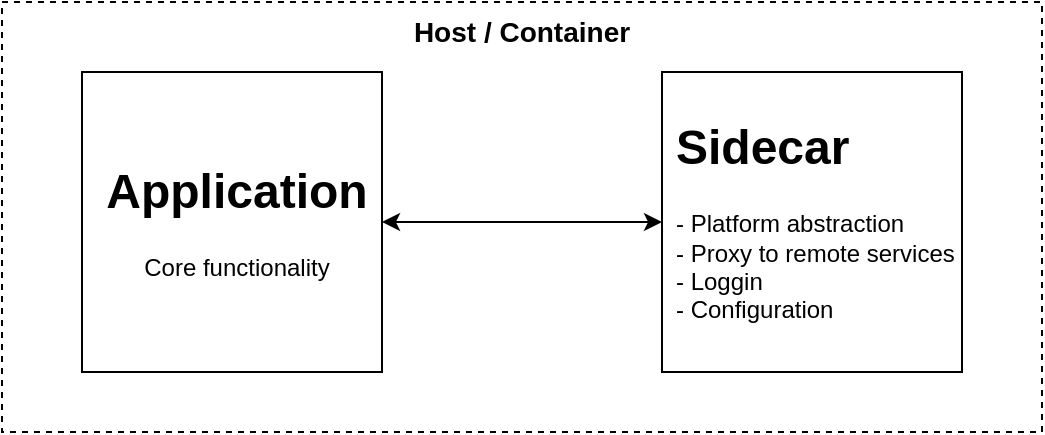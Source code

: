 <mxfile version="24.2.5" type="device">
  <diagram name="Page-1" id="naBCkwGBa28jb_yPJS2W">
    <mxGraphModel dx="1232" dy="1205" grid="1" gridSize="10" guides="1" tooltips="1" connect="1" arrows="1" fold="1" page="1" pageScale="1" pageWidth="850" pageHeight="1100" math="0" shadow="0">
      <root>
        <mxCell id="0" />
        <mxCell id="1" parent="0" />
        <mxCell id="bFCBhZwlvp53kN9oO9aB-6" value="Host / Container" style="rounded=0;whiteSpace=wrap;html=1;dashed=1;fontStyle=1;fontSize=14;verticalAlign=top;" vertex="1" parent="1">
          <mxGeometry x="160" y="490" width="520" height="215" as="geometry" />
        </mxCell>
        <mxCell id="bFCBhZwlvp53kN9oO9aB-1" value="&lt;div&gt;&lt;h1 style=&quot;margin-top: 0px;&quot;&gt;Sidecar&lt;/h1&gt;- Platform abstraction&lt;/div&gt;&lt;div&gt;- Proxy to remote services&lt;/div&gt;&lt;div&gt;- Loggin&lt;/div&gt;&lt;div&gt;- Configuration&lt;/div&gt;" style="rounded=0;whiteSpace=wrap;html=1;align=left;spacingLeft=5;" vertex="1" parent="1">
          <mxGeometry x="490" y="525" width="150" height="150" as="geometry" />
        </mxCell>
        <mxCell id="bFCBhZwlvp53kN9oO9aB-5" style="edgeStyle=orthogonalEdgeStyle;rounded=0;orthogonalLoop=1;jettySize=auto;html=1;entryX=0;entryY=0.5;entryDx=0;entryDy=0;startArrow=classic;startFill=1;" edge="1" parent="1" source="bFCBhZwlvp53kN9oO9aB-4" target="bFCBhZwlvp53kN9oO9aB-1">
          <mxGeometry relative="1" as="geometry" />
        </mxCell>
        <mxCell id="bFCBhZwlvp53kN9oO9aB-4" value="&lt;h1 style=&quot;margin-top: 0px;&quot;&gt;Application&lt;/h1&gt;Core functionality" style="rounded=0;whiteSpace=wrap;html=1;align=center;spacingLeft=5;" vertex="1" parent="1">
          <mxGeometry x="200" y="525" width="150" height="150" as="geometry" />
        </mxCell>
      </root>
    </mxGraphModel>
  </diagram>
</mxfile>
